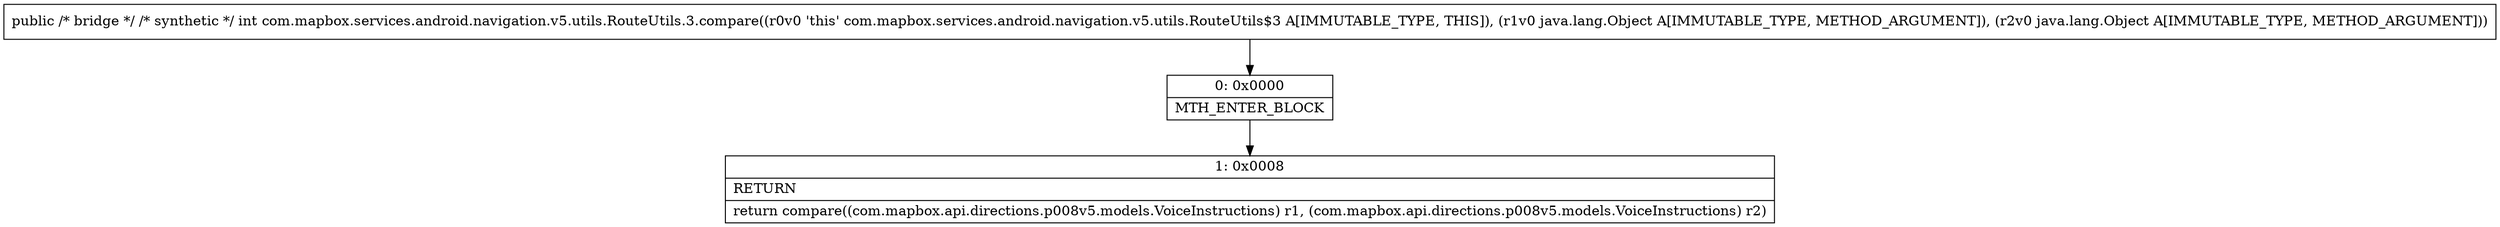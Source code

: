 digraph "CFG forcom.mapbox.services.android.navigation.v5.utils.RouteUtils.3.compare(Ljava\/lang\/Object;Ljava\/lang\/Object;)I" {
Node_0 [shape=record,label="{0\:\ 0x0000|MTH_ENTER_BLOCK\l}"];
Node_1 [shape=record,label="{1\:\ 0x0008|RETURN\l|return compare((com.mapbox.api.directions.p008v5.models.VoiceInstructions) r1, (com.mapbox.api.directions.p008v5.models.VoiceInstructions) r2)\l}"];
MethodNode[shape=record,label="{public \/* bridge *\/ \/* synthetic *\/ int com.mapbox.services.android.navigation.v5.utils.RouteUtils.3.compare((r0v0 'this' com.mapbox.services.android.navigation.v5.utils.RouteUtils$3 A[IMMUTABLE_TYPE, THIS]), (r1v0 java.lang.Object A[IMMUTABLE_TYPE, METHOD_ARGUMENT]), (r2v0 java.lang.Object A[IMMUTABLE_TYPE, METHOD_ARGUMENT])) }"];
MethodNode -> Node_0;
Node_0 -> Node_1;
}


